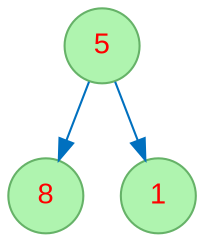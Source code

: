 digraph "tree2-authentic" {
node [fontname="Arial", fontcolor=red, shape=circle, style=filled, color="#66B268", fillcolor="#AFF4AF" ];
edge [color = "#0070BF"];
960604060 [label="5"];
960604060 -> 1349393271;
1349393271 [label="8"];
960604060 -> 159413332;
159413332 [label="1"];
}
